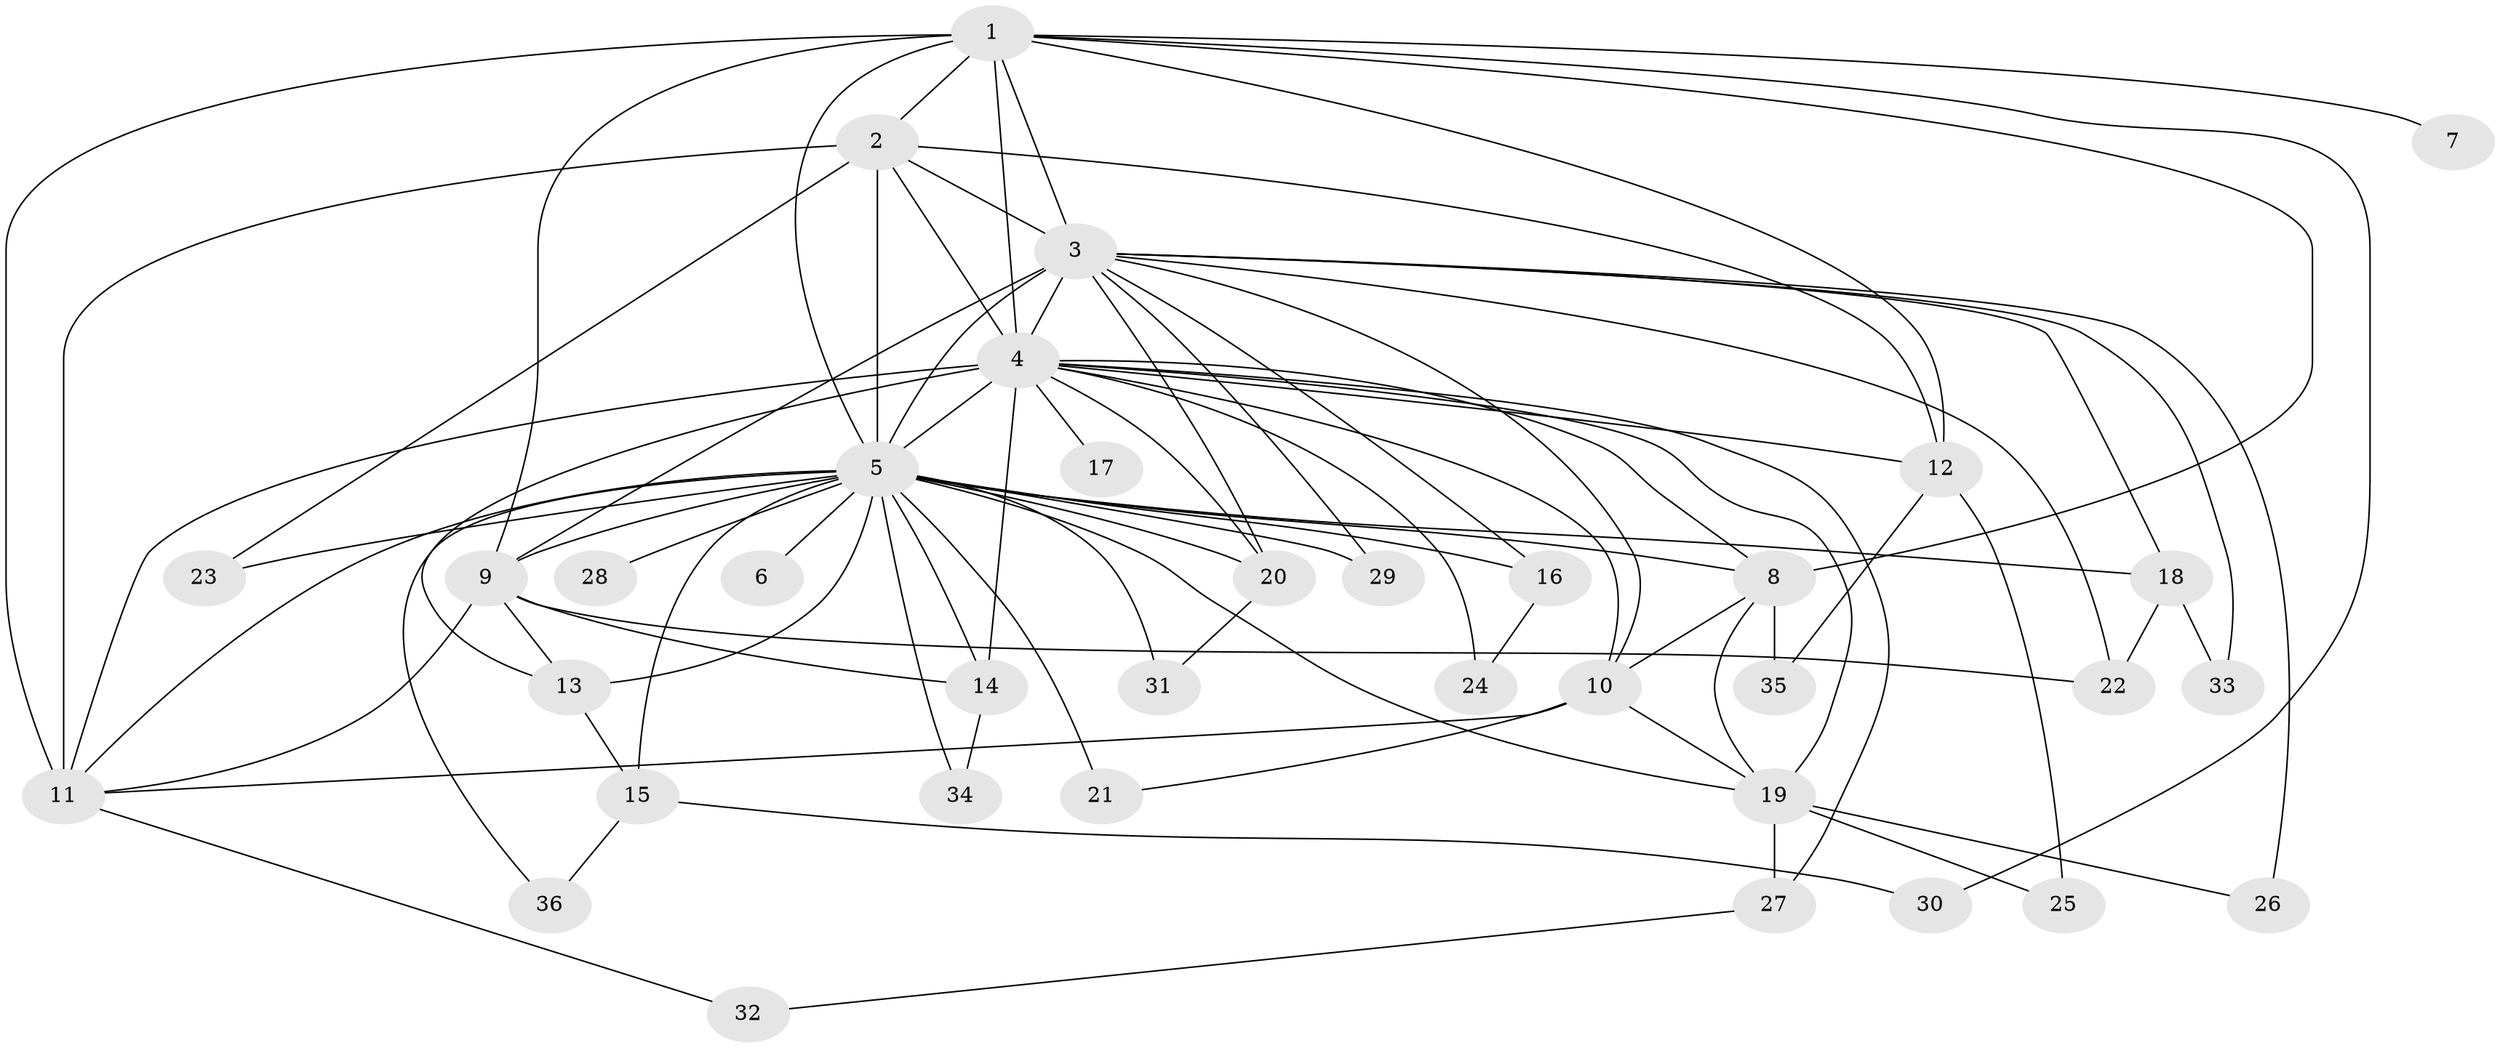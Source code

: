 // original degree distribution, {18: 0.056338028169014086, 9: 0.028169014084507043, 26: 0.014084507042253521, 16: 0.028169014084507043, 22: 0.014084507042253521, 2: 0.5352112676056338, 6: 0.04225352112676056, 3: 0.16901408450704225, 4: 0.08450704225352113, 5: 0.028169014084507043}
// Generated by graph-tools (version 1.1) at 2025/34/03/09/25 02:34:52]
// undirected, 36 vertices, 82 edges
graph export_dot {
graph [start="1"]
  node [color=gray90,style=filled];
  1;
  2;
  3;
  4;
  5;
  6;
  7;
  8;
  9;
  10;
  11;
  12;
  13;
  14;
  15;
  16;
  17;
  18;
  19;
  20;
  21;
  22;
  23;
  24;
  25;
  26;
  27;
  28;
  29;
  30;
  31;
  32;
  33;
  34;
  35;
  36;
  1 -- 2 [weight=3.0];
  1 -- 3 [weight=2.0];
  1 -- 4 [weight=3.0];
  1 -- 5 [weight=3.0];
  1 -- 7 [weight=1.0];
  1 -- 8 [weight=1.0];
  1 -- 9 [weight=1.0];
  1 -- 11 [weight=1.0];
  1 -- 12 [weight=2.0];
  1 -- 30 [weight=1.0];
  2 -- 3 [weight=6.0];
  2 -- 4 [weight=6.0];
  2 -- 5 [weight=6.0];
  2 -- 11 [weight=10.0];
  2 -- 12 [weight=1.0];
  2 -- 23 [weight=1.0];
  3 -- 4 [weight=4.0];
  3 -- 5 [weight=4.0];
  3 -- 9 [weight=5.0];
  3 -- 10 [weight=1.0];
  3 -- 16 [weight=2.0];
  3 -- 18 [weight=1.0];
  3 -- 20 [weight=1.0];
  3 -- 22 [weight=1.0];
  3 -- 26 [weight=1.0];
  3 -- 29 [weight=1.0];
  3 -- 33 [weight=1.0];
  4 -- 5 [weight=4.0];
  4 -- 8 [weight=1.0];
  4 -- 10 [weight=1.0];
  4 -- 11 [weight=1.0];
  4 -- 12 [weight=1.0];
  4 -- 13 [weight=1.0];
  4 -- 14 [weight=1.0];
  4 -- 17 [weight=1.0];
  4 -- 19 [weight=1.0];
  4 -- 20 [weight=1.0];
  4 -- 24 [weight=1.0];
  4 -- 27 [weight=1.0];
  5 -- 6 [weight=1.0];
  5 -- 8 [weight=1.0];
  5 -- 9 [weight=1.0];
  5 -- 11 [weight=2.0];
  5 -- 13 [weight=1.0];
  5 -- 14 [weight=2.0];
  5 -- 15 [weight=1.0];
  5 -- 16 [weight=1.0];
  5 -- 18 [weight=1.0];
  5 -- 19 [weight=1.0];
  5 -- 20 [weight=1.0];
  5 -- 21 [weight=1.0];
  5 -- 23 [weight=2.0];
  5 -- 28 [weight=2.0];
  5 -- 29 [weight=1.0];
  5 -- 31 [weight=1.0];
  5 -- 34 [weight=1.0];
  5 -- 36 [weight=1.0];
  8 -- 10 [weight=1.0];
  8 -- 19 [weight=1.0];
  8 -- 35 [weight=1.0];
  9 -- 11 [weight=1.0];
  9 -- 13 [weight=1.0];
  9 -- 14 [weight=1.0];
  9 -- 22 [weight=1.0];
  10 -- 11 [weight=3.0];
  10 -- 19 [weight=1.0];
  10 -- 21 [weight=1.0];
  11 -- 32 [weight=1.0];
  12 -- 25 [weight=1.0];
  12 -- 35 [weight=1.0];
  13 -- 15 [weight=1.0];
  14 -- 34 [weight=1.0];
  15 -- 30 [weight=1.0];
  15 -- 36 [weight=1.0];
  16 -- 24 [weight=1.0];
  18 -- 22 [weight=1.0];
  18 -- 33 [weight=1.0];
  19 -- 25 [weight=1.0];
  19 -- 26 [weight=1.0];
  19 -- 27 [weight=1.0];
  20 -- 31 [weight=1.0];
  27 -- 32 [weight=1.0];
}
